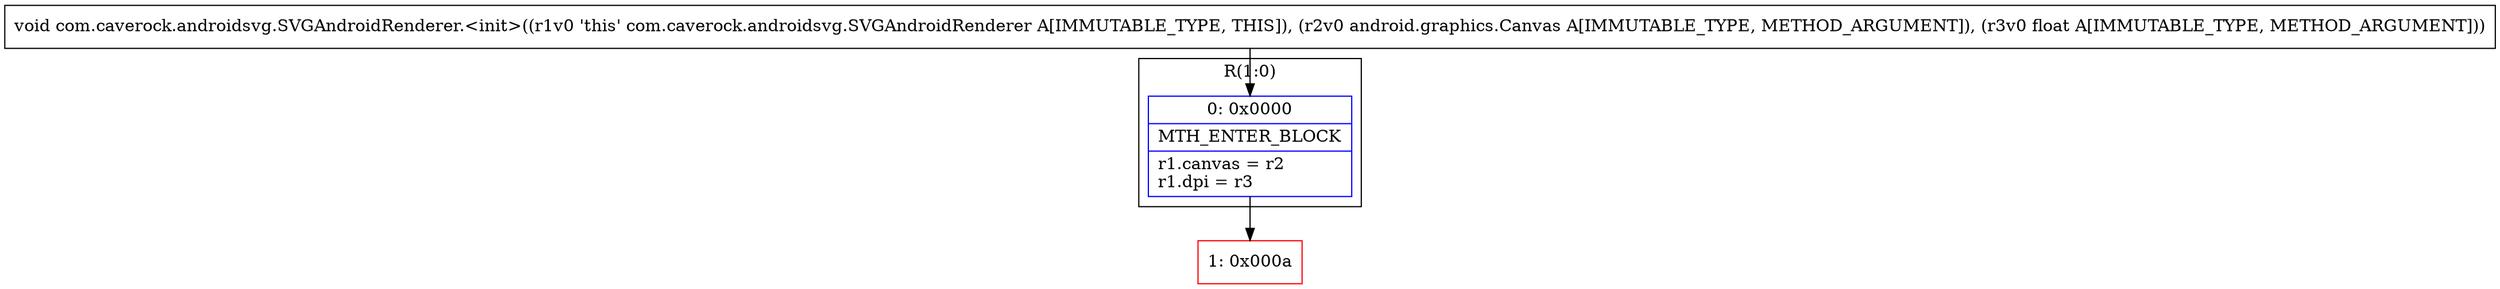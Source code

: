 digraph "CFG forcom.caverock.androidsvg.SVGAndroidRenderer.\<init\>(Landroid\/graphics\/Canvas;F)V" {
subgraph cluster_Region_1313056262 {
label = "R(1:0)";
node [shape=record,color=blue];
Node_0 [shape=record,label="{0\:\ 0x0000|MTH_ENTER_BLOCK\l|r1.canvas = r2\lr1.dpi = r3\l}"];
}
Node_1 [shape=record,color=red,label="{1\:\ 0x000a}"];
MethodNode[shape=record,label="{void com.caverock.androidsvg.SVGAndroidRenderer.\<init\>((r1v0 'this' com.caverock.androidsvg.SVGAndroidRenderer A[IMMUTABLE_TYPE, THIS]), (r2v0 android.graphics.Canvas A[IMMUTABLE_TYPE, METHOD_ARGUMENT]), (r3v0 float A[IMMUTABLE_TYPE, METHOD_ARGUMENT])) }"];
MethodNode -> Node_0;
Node_0 -> Node_1;
}

